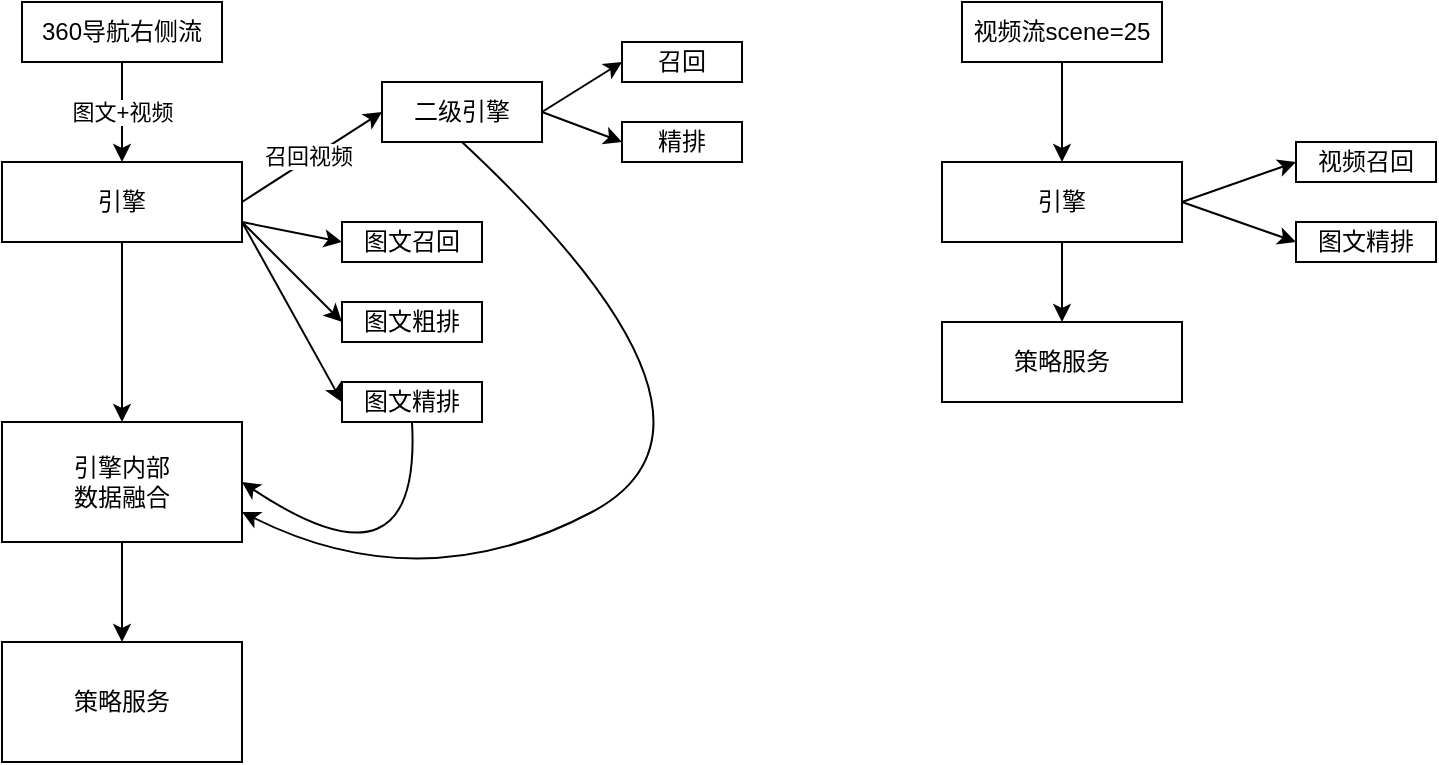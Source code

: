 <mxfile version="13.8.0" type="github"><diagram id="SQ1Hr3vqUpdMy5etmE_r" name="Page-1"><mxGraphModel dx="1135" dy="789" grid="1" gridSize="10" guides="1" tooltips="1" connect="1" arrows="1" fold="1" page="1" pageScale="1" pageWidth="827" pageHeight="1169" math="0" shadow="0"><root><mxCell id="0"/><mxCell id="1" parent="0"/><mxCell id="fcw0E19ycwfvZkGCP6LW-5" value="图文+视频" style="edgeStyle=orthogonalEdgeStyle;rounded=0;orthogonalLoop=1;jettySize=auto;html=1;exitX=0.5;exitY=1;exitDx=0;exitDy=0;" edge="1" parent="1" source="fcw0E19ycwfvZkGCP6LW-1" target="fcw0E19ycwfvZkGCP6LW-2"><mxGeometry relative="1" as="geometry"/></mxCell><mxCell id="fcw0E19ycwfvZkGCP6LW-1" value="360导航右侧流" style="rounded=0;whiteSpace=wrap;html=1;" vertex="1" parent="1"><mxGeometry x="190" y="90" width="100" height="30" as="geometry"/></mxCell><mxCell id="fcw0E19ycwfvZkGCP6LW-22" style="edgeStyle=orthogonalEdgeStyle;rounded=0;orthogonalLoop=1;jettySize=auto;html=1;exitX=0.5;exitY=1;exitDx=0;exitDy=0;entryX=0.5;entryY=0;entryDx=0;entryDy=0;" edge="1" parent="1" source="fcw0E19ycwfvZkGCP6LW-2" target="fcw0E19ycwfvZkGCP6LW-19"><mxGeometry relative="1" as="geometry"/></mxCell><mxCell id="fcw0E19ycwfvZkGCP6LW-2" value="引擎" style="rounded=0;whiteSpace=wrap;html=1;" vertex="1" parent="1"><mxGeometry x="180" y="170" width="120" height="40" as="geometry"/></mxCell><mxCell id="fcw0E19ycwfvZkGCP6LW-3" value="二级引擎" style="rounded=0;whiteSpace=wrap;html=1;" vertex="1" parent="1"><mxGeometry x="370" y="130" width="80" height="30" as="geometry"/></mxCell><mxCell id="fcw0E19ycwfvZkGCP6LW-6" value="" style="endArrow=classic;html=1;exitX=1;exitY=0.5;exitDx=0;exitDy=0;entryX=0;entryY=0.5;entryDx=0;entryDy=0;" edge="1" parent="1" source="fcw0E19ycwfvZkGCP6LW-2" target="fcw0E19ycwfvZkGCP6LW-3"><mxGeometry width="50" height="50" relative="1" as="geometry"><mxPoint x="390" y="440" as="sourcePoint"/><mxPoint x="440" y="390" as="targetPoint"/></mxGeometry></mxCell><mxCell id="fcw0E19ycwfvZkGCP6LW-7" value="召回视频" style="edgeLabel;html=1;align=center;verticalAlign=middle;resizable=0;points=[];" vertex="1" connectable="0" parent="fcw0E19ycwfvZkGCP6LW-6"><mxGeometry x="-0.021" y="2" relative="1" as="geometry"><mxPoint as="offset"/></mxGeometry></mxCell><mxCell id="fcw0E19ycwfvZkGCP6LW-8" value="召回" style="rounded=0;whiteSpace=wrap;html=1;" vertex="1" parent="1"><mxGeometry x="490" y="110" width="60" height="20" as="geometry"/></mxCell><mxCell id="fcw0E19ycwfvZkGCP6LW-9" value="精排" style="rounded=0;whiteSpace=wrap;html=1;" vertex="1" parent="1"><mxGeometry x="490" y="150" width="60" height="20" as="geometry"/></mxCell><mxCell id="fcw0E19ycwfvZkGCP6LW-10" value="" style="endArrow=classic;html=1;exitX=1;exitY=0.5;exitDx=0;exitDy=0;entryX=0;entryY=0.5;entryDx=0;entryDy=0;" edge="1" parent="1" source="fcw0E19ycwfvZkGCP6LW-3" target="fcw0E19ycwfvZkGCP6LW-8"><mxGeometry width="50" height="50" relative="1" as="geometry"><mxPoint x="430" y="230" as="sourcePoint"/><mxPoint x="440" y="390" as="targetPoint"/></mxGeometry></mxCell><mxCell id="fcw0E19ycwfvZkGCP6LW-11" value="" style="endArrow=classic;html=1;exitX=1;exitY=0.5;exitDx=0;exitDy=0;entryX=0;entryY=0.5;entryDx=0;entryDy=0;" edge="1" parent="1" source="fcw0E19ycwfvZkGCP6LW-3" target="fcw0E19ycwfvZkGCP6LW-9"><mxGeometry width="50" height="50" relative="1" as="geometry"><mxPoint x="390" y="440" as="sourcePoint"/><mxPoint x="440" y="390" as="targetPoint"/></mxGeometry></mxCell><mxCell id="fcw0E19ycwfvZkGCP6LW-12" value="图文召回" style="rounded=0;whiteSpace=wrap;html=1;" vertex="1" parent="1"><mxGeometry x="350" y="200" width="70" height="20" as="geometry"/></mxCell><mxCell id="fcw0E19ycwfvZkGCP6LW-13" value="图文粗排" style="rounded=0;whiteSpace=wrap;html=1;" vertex="1" parent="1"><mxGeometry x="350" y="240" width="70" height="20" as="geometry"/></mxCell><mxCell id="fcw0E19ycwfvZkGCP6LW-14" value="图文精排" style="rounded=0;whiteSpace=wrap;html=1;" vertex="1" parent="1"><mxGeometry x="350" y="280" width="70" height="20" as="geometry"/></mxCell><mxCell id="fcw0E19ycwfvZkGCP6LW-15" value="" style="endArrow=classic;html=1;exitX=1;exitY=0.75;exitDx=0;exitDy=0;entryX=0;entryY=0.5;entryDx=0;entryDy=0;" edge="1" parent="1" source="fcw0E19ycwfvZkGCP6LW-2" target="fcw0E19ycwfvZkGCP6LW-13"><mxGeometry width="50" height="50" relative="1" as="geometry"><mxPoint x="390" y="440" as="sourcePoint"/><mxPoint x="440" y="390" as="targetPoint"/></mxGeometry></mxCell><mxCell id="fcw0E19ycwfvZkGCP6LW-17" value="" style="endArrow=classic;html=1;exitX=1;exitY=0.75;exitDx=0;exitDy=0;entryX=0;entryY=0.5;entryDx=0;entryDy=0;" edge="1" parent="1" source="fcw0E19ycwfvZkGCP6LW-2" target="fcw0E19ycwfvZkGCP6LW-14"><mxGeometry width="50" height="50" relative="1" as="geometry"><mxPoint x="400" y="450" as="sourcePoint"/><mxPoint x="450" y="400" as="targetPoint"/></mxGeometry></mxCell><mxCell id="fcw0E19ycwfvZkGCP6LW-18" value="" style="endArrow=classic;html=1;exitX=1;exitY=0.75;exitDx=0;exitDy=0;entryX=0;entryY=0.5;entryDx=0;entryDy=0;" edge="1" parent="1" source="fcw0E19ycwfvZkGCP6LW-2" target="fcw0E19ycwfvZkGCP6LW-12"><mxGeometry width="50" height="50" relative="1" as="geometry"><mxPoint x="410" y="460" as="sourcePoint"/><mxPoint x="460" y="410" as="targetPoint"/></mxGeometry></mxCell><mxCell id="fcw0E19ycwfvZkGCP6LW-24" style="edgeStyle=orthogonalEdgeStyle;rounded=0;orthogonalLoop=1;jettySize=auto;html=1;exitX=0.5;exitY=1;exitDx=0;exitDy=0;entryX=0.5;entryY=0;entryDx=0;entryDy=0;" edge="1" parent="1" source="fcw0E19ycwfvZkGCP6LW-19" target="fcw0E19ycwfvZkGCP6LW-23"><mxGeometry relative="1" as="geometry"/></mxCell><mxCell id="fcw0E19ycwfvZkGCP6LW-19" value="引擎内部&lt;br&gt;数据融合" style="rounded=0;whiteSpace=wrap;html=1;" vertex="1" parent="1"><mxGeometry x="180" y="300" width="120" height="60" as="geometry"/></mxCell><mxCell id="fcw0E19ycwfvZkGCP6LW-20" value="" style="curved=1;endArrow=classic;html=1;exitX=0.5;exitY=1;exitDx=0;exitDy=0;entryX=1;entryY=0.5;entryDx=0;entryDy=0;" edge="1" parent="1" source="fcw0E19ycwfvZkGCP6LW-14" target="fcw0E19ycwfvZkGCP6LW-19"><mxGeometry width="50" height="50" relative="1" as="geometry"><mxPoint x="390" y="440" as="sourcePoint"/><mxPoint x="440" y="390" as="targetPoint"/><Array as="points"><mxPoint x="390" y="390"/></Array></mxGeometry></mxCell><mxCell id="fcw0E19ycwfvZkGCP6LW-21" value="" style="curved=1;endArrow=classic;html=1;exitX=0.5;exitY=1;exitDx=0;exitDy=0;entryX=1;entryY=0.75;entryDx=0;entryDy=0;" edge="1" parent="1" source="fcw0E19ycwfvZkGCP6LW-3" target="fcw0E19ycwfvZkGCP6LW-19"><mxGeometry width="50" height="50" relative="1" as="geometry"><mxPoint x="390" y="440" as="sourcePoint"/><mxPoint x="440" y="390" as="targetPoint"/><Array as="points"><mxPoint x="560" y="300"/><mxPoint x="390" y="390"/></Array></mxGeometry></mxCell><mxCell id="fcw0E19ycwfvZkGCP6LW-23" value="策略服务" style="rounded=0;whiteSpace=wrap;html=1;" vertex="1" parent="1"><mxGeometry x="180" y="410" width="120" height="60" as="geometry"/></mxCell><mxCell id="fcw0E19ycwfvZkGCP6LW-25" value="" style="edgeStyle=orthogonalEdgeStyle;rounded=0;orthogonalLoop=1;jettySize=auto;html=1;exitX=0.5;exitY=1;exitDx=0;exitDy=0;" edge="1" parent="1" source="fcw0E19ycwfvZkGCP6LW-26" target="fcw0E19ycwfvZkGCP6LW-28"><mxGeometry relative="1" as="geometry"/></mxCell><mxCell id="fcw0E19ycwfvZkGCP6LW-26" value="视频流scene=25" style="rounded=0;whiteSpace=wrap;html=1;" vertex="1" parent="1"><mxGeometry x="660" y="90" width="100" height="30" as="geometry"/></mxCell><mxCell id="fcw0E19ycwfvZkGCP6LW-28" value="引擎" style="rounded=0;whiteSpace=wrap;html=1;" vertex="1" parent="1"><mxGeometry x="650" y="170" width="120" height="40" as="geometry"/></mxCell><mxCell id="fcw0E19ycwfvZkGCP6LW-36" value="视频召回" style="rounded=0;whiteSpace=wrap;html=1;" vertex="1" parent="1"><mxGeometry x="827" y="160" width="70" height="20" as="geometry"/></mxCell><mxCell id="fcw0E19ycwfvZkGCP6LW-38" value="图文精排" style="rounded=0;whiteSpace=wrap;html=1;" vertex="1" parent="1"><mxGeometry x="827" y="200" width="70" height="20" as="geometry"/></mxCell><mxCell id="fcw0E19ycwfvZkGCP6LW-40" value="" style="endArrow=classic;html=1;entryX=0;entryY=0.5;entryDx=0;entryDy=0;" edge="1" parent="1" target="fcw0E19ycwfvZkGCP6LW-38"><mxGeometry width="50" height="50" relative="1" as="geometry"><mxPoint x="770" y="190" as="sourcePoint"/><mxPoint x="920" y="400" as="targetPoint"/></mxGeometry></mxCell><mxCell id="fcw0E19ycwfvZkGCP6LW-41" value="" style="endArrow=classic;html=1;exitX=1;exitY=0.5;exitDx=0;exitDy=0;entryX=0;entryY=0.5;entryDx=0;entryDy=0;" edge="1" parent="1" source="fcw0E19ycwfvZkGCP6LW-28" target="fcw0E19ycwfvZkGCP6LW-36"><mxGeometry width="50" height="50" relative="1" as="geometry"><mxPoint x="880" y="460" as="sourcePoint"/><mxPoint x="930" y="410" as="targetPoint"/></mxGeometry></mxCell><mxCell id="fcw0E19ycwfvZkGCP6LW-42" style="edgeStyle=orthogonalEdgeStyle;rounded=0;orthogonalLoop=1;jettySize=auto;html=1;exitX=0.5;exitY=1;exitDx=0;exitDy=0;entryX=0.5;entryY=0;entryDx=0;entryDy=0;" edge="1" parent="1" source="fcw0E19ycwfvZkGCP6LW-28" target="fcw0E19ycwfvZkGCP6LW-46"><mxGeometry relative="1" as="geometry"><mxPoint x="710" y="360" as="sourcePoint"/></mxGeometry></mxCell><mxCell id="fcw0E19ycwfvZkGCP6LW-46" value="策略服务" style="rounded=0;whiteSpace=wrap;html=1;" vertex="1" parent="1"><mxGeometry x="650" y="250" width="120" height="40" as="geometry"/></mxCell></root></mxGraphModel></diagram></mxfile>